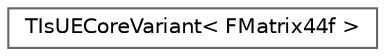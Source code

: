 digraph "Graphical Class Hierarchy"
{
 // INTERACTIVE_SVG=YES
 // LATEX_PDF_SIZE
  bgcolor="transparent";
  edge [fontname=Helvetica,fontsize=10,labelfontname=Helvetica,labelfontsize=10];
  node [fontname=Helvetica,fontsize=10,shape=box,height=0.2,width=0.4];
  rankdir="LR";
  Node0 [id="Node000000",label="TIsUECoreVariant\< FMatrix44f \>",height=0.2,width=0.4,color="grey40", fillcolor="white", style="filled",URL="$dd/dc6/structTIsUECoreVariant_3_01FMatrix44f_01_4.html",tooltip=" "];
}
